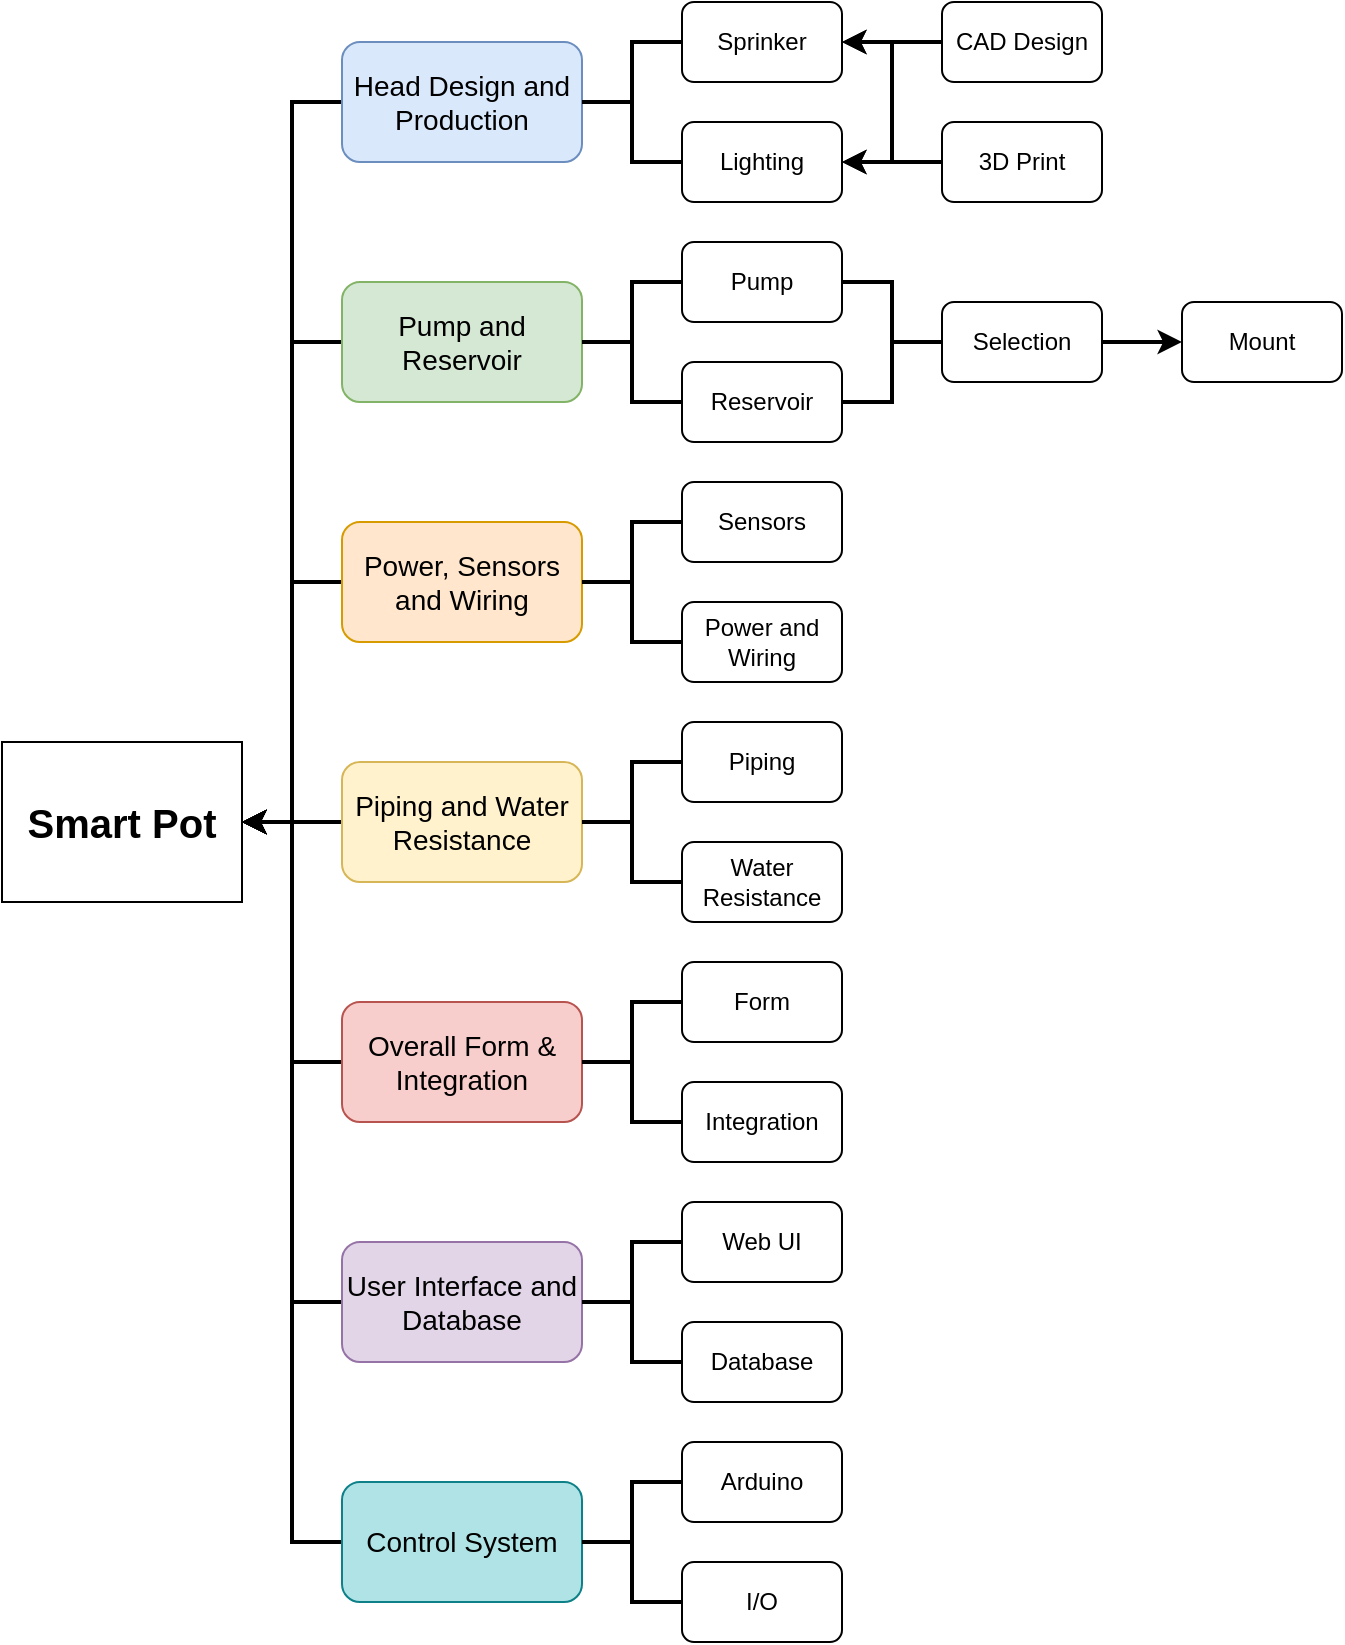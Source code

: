 <mxfile version="12.7.8" type="github"><diagram id="1UDsa8HCTR8KldJByzWu" name="Page-1"><mxGraphModel dx="623" dy="660" grid="1" gridSize="10" guides="1" tooltips="1" connect="1" arrows="1" fold="1" page="1" pageScale="1" pageWidth="1654" pageHeight="1169" math="0" shadow="0"><root><mxCell id="0"/><mxCell id="1" parent="0"/><mxCell id="f7p-FH1-Mco8QtkPgqXW-9" style="edgeStyle=orthogonalEdgeStyle;rounded=0;orthogonalLoop=1;jettySize=auto;html=1;entryX=1;entryY=0.5;entryDx=0;entryDy=0;strokeWidth=2;" edge="1" parent="1" source="f7p-FH1-Mco8QtkPgqXW-1" target="f7p-FH1-Mco8QtkPgqXW-2"><mxGeometry relative="1" as="geometry"/></mxCell><mxCell id="f7p-FH1-Mco8QtkPgqXW-1" value="&lt;font style=&quot;font-size: 14px&quot;&gt;Head Design and Production&lt;/font&gt;" style="rounded=1;whiteSpace=wrap;html=1;horizontal=1;direction=south;fillColor=#dae8fc;strokeColor=#6c8ebf;" vertex="1" parent="1"><mxGeometry x="200" y="200" width="120" height="60" as="geometry"/></mxCell><mxCell id="f7p-FH1-Mco8QtkPgqXW-2" value="&lt;b&gt;&lt;font style=&quot;font-size: 20px&quot;&gt;Smart Pot&lt;/font&gt;&lt;/b&gt;" style="rounded=0;whiteSpace=wrap;html=1;" vertex="1" parent="1"><mxGeometry x="30" y="550" width="120" height="80" as="geometry"/></mxCell><mxCell id="f7p-FH1-Mco8QtkPgqXW-11" style="edgeStyle=orthogonalEdgeStyle;rounded=0;orthogonalLoop=1;jettySize=auto;html=1;entryX=1;entryY=0.5;entryDx=0;entryDy=0;strokeWidth=2;" edge="1" parent="1" source="f7p-FH1-Mco8QtkPgqXW-3" target="f7p-FH1-Mco8QtkPgqXW-2"><mxGeometry relative="1" as="geometry"/></mxCell><mxCell id="f7p-FH1-Mco8QtkPgqXW-3" value="&lt;font style=&quot;font-size: 14px&quot;&gt;Pump and Reservoir&lt;/font&gt;" style="rounded=1;whiteSpace=wrap;html=1;fillColor=#d5e8d4;strokeColor=#82b366;" vertex="1" parent="1"><mxGeometry x="200" y="320" width="120" height="60" as="geometry"/></mxCell><mxCell id="f7p-FH1-Mco8QtkPgqXW-12" style="edgeStyle=orthogonalEdgeStyle;rounded=0;orthogonalLoop=1;jettySize=auto;html=1;entryX=1;entryY=0.5;entryDx=0;entryDy=0;strokeWidth=2;" edge="1" parent="1" source="f7p-FH1-Mco8QtkPgqXW-4" target="f7p-FH1-Mco8QtkPgqXW-2"><mxGeometry relative="1" as="geometry"/></mxCell><mxCell id="f7p-FH1-Mco8QtkPgqXW-4" value="&lt;font style=&quot;font-size: 14px&quot;&gt;Power, Sensors and Wiring&lt;/font&gt;" style="rounded=1;whiteSpace=wrap;html=1;fillColor=#ffe6cc;strokeColor=#d79b00;" vertex="1" parent="1"><mxGeometry x="200" y="440" width="120" height="60" as="geometry"/></mxCell><mxCell id="f7p-FH1-Mco8QtkPgqXW-13" style="edgeStyle=orthogonalEdgeStyle;rounded=0;orthogonalLoop=1;jettySize=auto;html=1;entryX=1;entryY=0.5;entryDx=0;entryDy=0;strokeWidth=2;" edge="1" parent="1" source="f7p-FH1-Mco8QtkPgqXW-5" target="f7p-FH1-Mco8QtkPgqXW-2"><mxGeometry relative="1" as="geometry"/></mxCell><mxCell id="f7p-FH1-Mco8QtkPgqXW-5" value="&lt;font style=&quot;font-size: 14px&quot;&gt;Piping and Water Resistance&lt;/font&gt;" style="rounded=1;whiteSpace=wrap;html=1;fillColor=#fff2cc;strokeColor=#d6b656;" vertex="1" parent="1"><mxGeometry x="200" y="560" width="120" height="60" as="geometry"/></mxCell><mxCell id="f7p-FH1-Mco8QtkPgqXW-14" style="edgeStyle=orthogonalEdgeStyle;rounded=0;orthogonalLoop=1;jettySize=auto;html=1;entryX=1;entryY=0.5;entryDx=0;entryDy=0;strokeWidth=2;" edge="1" parent="1" source="f7p-FH1-Mco8QtkPgqXW-6" target="f7p-FH1-Mco8QtkPgqXW-2"><mxGeometry relative="1" as="geometry"/></mxCell><mxCell id="f7p-FH1-Mco8QtkPgqXW-6" value="&lt;font style=&quot;font-size: 14px&quot;&gt;Overall Form &amp;amp; Integration&lt;/font&gt;" style="rounded=1;whiteSpace=wrap;html=1;fillColor=#f8cecc;strokeColor=#b85450;" vertex="1" parent="1"><mxGeometry x="200" y="680" width="120" height="60" as="geometry"/></mxCell><mxCell id="f7p-FH1-Mco8QtkPgqXW-15" style="edgeStyle=orthogonalEdgeStyle;rounded=0;orthogonalLoop=1;jettySize=auto;html=1;entryX=1;entryY=0.5;entryDx=0;entryDy=0;strokeWidth=2;" edge="1" parent="1" source="f7p-FH1-Mco8QtkPgqXW-7" target="f7p-FH1-Mco8QtkPgqXW-2"><mxGeometry relative="1" as="geometry"/></mxCell><mxCell id="f7p-FH1-Mco8QtkPgqXW-7" value="&lt;font style=&quot;font-size: 14px&quot;&gt;User Interface and Database&lt;/font&gt;" style="rounded=1;whiteSpace=wrap;html=1;fillColor=#e1d5e7;strokeColor=#9673a6;" vertex="1" parent="1"><mxGeometry x="200" y="800" width="120" height="60" as="geometry"/></mxCell><mxCell id="f7p-FH1-Mco8QtkPgqXW-16" style="edgeStyle=orthogonalEdgeStyle;rounded=0;orthogonalLoop=1;jettySize=auto;html=1;entryX=1;entryY=0.5;entryDx=0;entryDy=0;fontSize=11;spacing=2;strokeWidth=2;jumpStyle=none;shadow=0;targetPerimeterSpacing=0;" edge="1" parent="1" source="f7p-FH1-Mco8QtkPgqXW-8" target="f7p-FH1-Mco8QtkPgqXW-2"><mxGeometry relative="1" as="geometry"/></mxCell><mxCell id="f7p-FH1-Mco8QtkPgqXW-8" value="&lt;font style=&quot;font-size: 14px&quot;&gt;Control System&lt;/font&gt;" style="rounded=1;whiteSpace=wrap;html=1;fillColor=#b0e3e6;strokeColor=#0e8088;" vertex="1" parent="1"><mxGeometry x="200" y="920" width="120" height="60" as="geometry"/></mxCell><mxCell id="f7p-FH1-Mco8QtkPgqXW-17" value="" style="strokeWidth=2;html=1;shape=mxgraph.flowchart.annotation_2;align=left;labelPosition=right;pointerEvents=1;" vertex="1" parent="1"><mxGeometry x="320" y="200" width="50" height="60" as="geometry"/></mxCell><mxCell id="f7p-FH1-Mco8QtkPgqXW-19" value="" style="strokeWidth=2;html=1;shape=mxgraph.flowchart.annotation_2;align=left;labelPosition=right;pointerEvents=1;" vertex="1" parent="1"><mxGeometry x="320" y="320" width="50" height="60" as="geometry"/></mxCell><mxCell id="f7p-FH1-Mco8QtkPgqXW-20" value="" style="strokeWidth=2;html=1;shape=mxgraph.flowchart.annotation_2;align=left;labelPosition=right;pointerEvents=1;direction=east;flipV=1;flipH=0;" vertex="1" parent="1"><mxGeometry x="320" y="440" width="50" height="60" as="geometry"/></mxCell><mxCell id="f7p-FH1-Mco8QtkPgqXW-21" value="" style="strokeWidth=2;html=1;shape=mxgraph.flowchart.annotation_2;align=left;labelPosition=right;pointerEvents=1;" vertex="1" parent="1"><mxGeometry x="320" y="560" width="50" height="60" as="geometry"/></mxCell><mxCell id="f7p-FH1-Mco8QtkPgqXW-22" value="" style="strokeWidth=2;html=1;shape=mxgraph.flowchart.annotation_2;align=left;labelPosition=right;pointerEvents=1;" vertex="1" parent="1"><mxGeometry x="320" y="680" width="50" height="60" as="geometry"/></mxCell><mxCell id="f7p-FH1-Mco8QtkPgqXW-23" value="" style="strokeWidth=2;html=1;shape=mxgraph.flowchart.annotation_2;align=left;labelPosition=right;pointerEvents=1;" vertex="1" parent="1"><mxGeometry x="320" y="800" width="50" height="60" as="geometry"/></mxCell><mxCell id="f7p-FH1-Mco8QtkPgqXW-24" value="" style="strokeWidth=2;html=1;shape=mxgraph.flowchart.annotation_2;align=left;labelPosition=right;pointerEvents=1;" vertex="1" parent="1"><mxGeometry x="320" y="920" width="50" height="60" as="geometry"/></mxCell><mxCell id="f7p-FH1-Mco8QtkPgqXW-25" value="Sprinker" style="rounded=1;whiteSpace=wrap;html=1;" vertex="1" parent="1"><mxGeometry x="370" y="180" width="80" height="40" as="geometry"/></mxCell><mxCell id="f7p-FH1-Mco8QtkPgqXW-26" value="Lighting" style="rounded=1;whiteSpace=wrap;html=1;" vertex="1" parent="1"><mxGeometry x="370" y="240" width="80" height="40" as="geometry"/></mxCell><mxCell id="f7p-FH1-Mco8QtkPgqXW-28" value="Pump" style="rounded=1;whiteSpace=wrap;html=1;" vertex="1" parent="1"><mxGeometry x="370" y="300" width="80" height="40" as="geometry"/></mxCell><mxCell id="f7p-FH1-Mco8QtkPgqXW-29" value="Reservoir" style="rounded=1;whiteSpace=wrap;html=1;" vertex="1" parent="1"><mxGeometry x="370" y="360" width="80" height="40" as="geometry"/></mxCell><mxCell id="f7p-FH1-Mco8QtkPgqXW-30" value="Sensors" style="rounded=1;whiteSpace=wrap;html=1;" vertex="1" parent="1"><mxGeometry x="370" y="420" width="80" height="40" as="geometry"/></mxCell><mxCell id="f7p-FH1-Mco8QtkPgqXW-32" value="Power and Wiring" style="rounded=1;whiteSpace=wrap;html=1;" vertex="1" parent="1"><mxGeometry x="370" y="480" width="80" height="40" as="geometry"/></mxCell><mxCell id="f7p-FH1-Mco8QtkPgqXW-33" value="Piping" style="rounded=1;whiteSpace=wrap;html=1;" vertex="1" parent="1"><mxGeometry x="370" y="540" width="80" height="40" as="geometry"/></mxCell><mxCell id="f7p-FH1-Mco8QtkPgqXW-34" value="Water Resistance" style="rounded=1;whiteSpace=wrap;html=1;" vertex="1" parent="1"><mxGeometry x="370" y="600" width="80" height="40" as="geometry"/></mxCell><mxCell id="f7p-FH1-Mco8QtkPgqXW-35" value="Form" style="rounded=1;whiteSpace=wrap;html=1;" vertex="1" parent="1"><mxGeometry x="370" y="660" width="80" height="40" as="geometry"/></mxCell><mxCell id="f7p-FH1-Mco8QtkPgqXW-36" value="Integration" style="rounded=1;whiteSpace=wrap;html=1;" vertex="1" parent="1"><mxGeometry x="370" y="720" width="80" height="40" as="geometry"/></mxCell><mxCell id="f7p-FH1-Mco8QtkPgqXW-37" value="Web UI" style="rounded=1;whiteSpace=wrap;html=1;" vertex="1" parent="1"><mxGeometry x="370" y="780" width="80" height="40" as="geometry"/></mxCell><mxCell id="f7p-FH1-Mco8QtkPgqXW-38" value="Database" style="rounded=1;whiteSpace=wrap;html=1;" vertex="1" parent="1"><mxGeometry x="370" y="840" width="80" height="40" as="geometry"/></mxCell><mxCell id="f7p-FH1-Mco8QtkPgqXW-39" value="Arduino" style="rounded=1;whiteSpace=wrap;html=1;" vertex="1" parent="1"><mxGeometry x="370" y="900" width="80" height="40" as="geometry"/></mxCell><mxCell id="f7p-FH1-Mco8QtkPgqXW-40" value="I/O" style="rounded=1;whiteSpace=wrap;html=1;" vertex="1" parent="1"><mxGeometry x="370" y="960" width="80" height="40" as="geometry"/></mxCell><mxCell id="f7p-FH1-Mco8QtkPgqXW-44" style="edgeStyle=orthogonalEdgeStyle;rounded=0;jumpStyle=none;orthogonalLoop=1;jettySize=auto;html=1;entryX=1;entryY=0.5;entryDx=0;entryDy=0;shadow=0;targetPerimeterSpacing=0;strokeWidth=2;fontSize=11;" edge="1" parent="1" source="f7p-FH1-Mco8QtkPgqXW-41" target="f7p-FH1-Mco8QtkPgqXW-25"><mxGeometry relative="1" as="geometry"/></mxCell><mxCell id="f7p-FH1-Mco8QtkPgqXW-47" style="edgeStyle=orthogonalEdgeStyle;rounded=0;jumpStyle=none;orthogonalLoop=1;jettySize=auto;html=1;entryX=1;entryY=0.5;entryDx=0;entryDy=0;shadow=0;targetPerimeterSpacing=0;strokeWidth=2;fontSize=11;" edge="1" parent="1" source="f7p-FH1-Mco8QtkPgqXW-41" target="f7p-FH1-Mco8QtkPgqXW-26"><mxGeometry relative="1" as="geometry"/></mxCell><mxCell id="f7p-FH1-Mco8QtkPgqXW-41" value="CAD Design" style="rounded=1;whiteSpace=wrap;html=1;" vertex="1" parent="1"><mxGeometry x="500" y="180" width="80" height="40" as="geometry"/></mxCell><mxCell id="f7p-FH1-Mco8QtkPgqXW-43" style="edgeStyle=orthogonalEdgeStyle;rounded=0;jumpStyle=none;orthogonalLoop=1;jettySize=auto;html=1;entryX=1;entryY=0.5;entryDx=0;entryDy=0;shadow=0;targetPerimeterSpacing=0;strokeWidth=2;fontSize=11;" edge="1" parent="1" source="f7p-FH1-Mco8QtkPgqXW-42" target="f7p-FH1-Mco8QtkPgqXW-26"><mxGeometry relative="1" as="geometry"/></mxCell><mxCell id="f7p-FH1-Mco8QtkPgqXW-45" style="edgeStyle=orthogonalEdgeStyle;rounded=0;jumpStyle=none;orthogonalLoop=1;jettySize=auto;html=1;entryX=1;entryY=0.5;entryDx=0;entryDy=0;shadow=0;targetPerimeterSpacing=0;strokeWidth=2;fontSize=11;" edge="1" parent="1" source="f7p-FH1-Mco8QtkPgqXW-42" target="f7p-FH1-Mco8QtkPgqXW-25"><mxGeometry relative="1" as="geometry"/></mxCell><mxCell id="f7p-FH1-Mco8QtkPgqXW-42" value="3D Print" style="rounded=1;whiteSpace=wrap;html=1;" vertex="1" parent="1"><mxGeometry x="500" y="240" width="80" height="40" as="geometry"/></mxCell><mxCell id="f7p-FH1-Mco8QtkPgqXW-46" style="edgeStyle=orthogonalEdgeStyle;rounded=0;jumpStyle=none;orthogonalLoop=1;jettySize=auto;html=1;exitX=0.5;exitY=1;exitDx=0;exitDy=0;shadow=0;targetPerimeterSpacing=0;strokeWidth=2;fontSize=11;" edge="1" parent="1" source="f7p-FH1-Mco8QtkPgqXW-41" target="f7p-FH1-Mco8QtkPgqXW-41"><mxGeometry relative="1" as="geometry"/></mxCell><mxCell id="f7p-FH1-Mco8QtkPgqXW-49" value="" style="strokeWidth=2;html=1;shape=mxgraph.flowchart.annotation_2;align=left;labelPosition=right;pointerEvents=1;flipH=1;" vertex="1" parent="1"><mxGeometry x="450" y="320" width="50" height="60" as="geometry"/></mxCell><mxCell id="f7p-FH1-Mco8QtkPgqXW-55" style="edgeStyle=orthogonalEdgeStyle;rounded=0;jumpStyle=none;orthogonalLoop=1;jettySize=auto;html=1;entryX=0;entryY=0.5;entryDx=0;entryDy=0;shadow=0;targetPerimeterSpacing=0;strokeWidth=2;fontSize=11;" edge="1" parent="1" source="f7p-FH1-Mco8QtkPgqXW-51" target="f7p-FH1-Mco8QtkPgqXW-52"><mxGeometry relative="1" as="geometry"/></mxCell><mxCell id="f7p-FH1-Mco8QtkPgqXW-51" value="Selection" style="rounded=1;whiteSpace=wrap;html=1;" vertex="1" parent="1"><mxGeometry x="500" y="330" width="80" height="40" as="geometry"/></mxCell><mxCell id="f7p-FH1-Mco8QtkPgqXW-52" value="Mount" style="rounded=1;whiteSpace=wrap;html=1;" vertex="1" parent="1"><mxGeometry x="620" y="330" width="80" height="40" as="geometry"/></mxCell></root></mxGraphModel></diagram></mxfile>